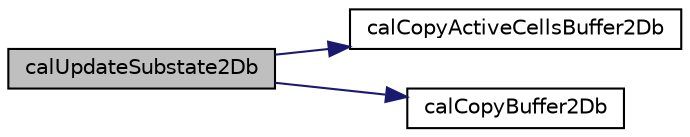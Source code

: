 digraph "calUpdateSubstate2Db"
{
  edge [fontname="Helvetica",fontsize="10",labelfontname="Helvetica",labelfontsize="10"];
  node [fontname="Helvetica",fontsize="10",shape=record];
  rankdir="LR";
  Node1 [label="calUpdateSubstate2Db",height=0.2,width=0.4,color="black", fillcolor="grey75", style="filled" fontcolor="black"];
  Node1 -> Node2 [color="midnightblue",fontsize="10",style="solid",fontname="Helvetica"];
  Node2 [label="calCopyActiveCellsBuffer2Db",height=0.2,width=0.4,color="black", fillcolor="white", style="filled",URL="$cal2_d_buffer_8c.html#a688bafb097292c351c6dea7d2a59349e",tooltip="Active cells byte linearized matrix copy function. "];
  Node1 -> Node3 [color="midnightblue",fontsize="10",style="solid",fontname="Helvetica"];
  Node3 [label="calCopyBuffer2Db",height=0.2,width=0.4,color="black", fillcolor="white", style="filled",URL="$cal2_d_buffer_8c.html#a226f48974acf70531efd1a51265acd4a",tooltip="Byte linearized matrix copy function. "];
}
